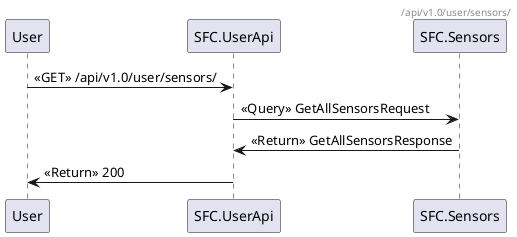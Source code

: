 @startuml
header /api/v1.0/user/sensors/
User -> SFC.UserApi : <<GET>> /api/v1.0/user/sensors/
SFC.UserApi -> SFC.Sensors : <<Query>> GetAllSensorsRequest
SFC.Sensors -> SFC.UserApi : <<Return>> GetAllSensorsResponse
SFC.UserApi -> User: <<Return>> 200
@enduml

